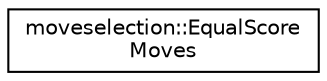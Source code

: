 digraph "Graphical Class Hierarchy"
{
 // LATEX_PDF_SIZE
  edge [fontname="Helvetica",fontsize="10",labelfontname="Helvetica",labelfontsize="10"];
  node [fontname="Helvetica",fontsize="10",shape=record];
  rankdir="LR";
  Node0 [label="moveselection::EqualScore\lMoves",height=0.2,width=0.4,color="black", fillcolor="white", style="filled",URL="$structmoveselection_1_1EqualScoreMoves.html",tooltip="Holds a gameboard::MoveCollection in which all gameboard::Move have the same value (as perceived by a..."];
}
